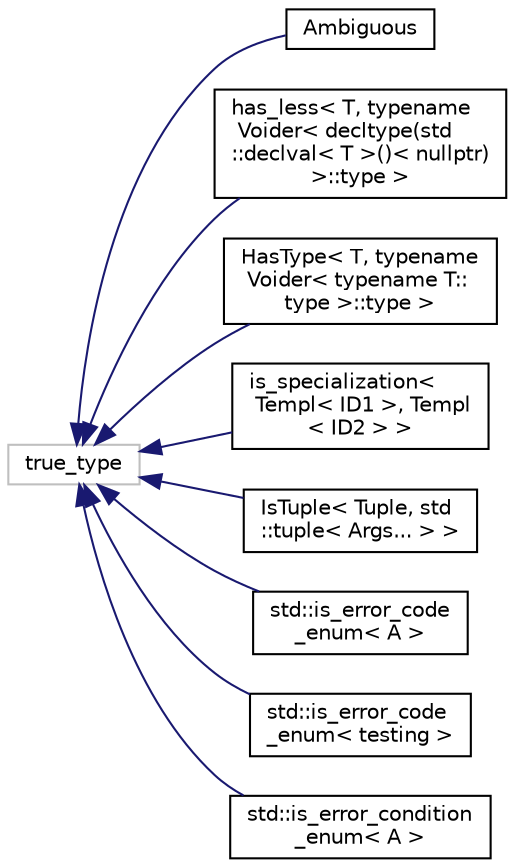 digraph "Graphical Class Hierarchy"
{
  edge [fontname="Helvetica",fontsize="10",labelfontname="Helvetica",labelfontsize="10"];
  node [fontname="Helvetica",fontsize="10",shape=record];
  rankdir="LR";
  Node760 [label="true_type",height=0.2,width=0.4,color="grey75", fillcolor="white", style="filled"];
  Node760 -> Node0 [dir="back",color="midnightblue",fontsize="10",style="solid",fontname="Helvetica"];
  Node0 [label="Ambiguous",height=0.2,width=0.4,color="black", fillcolor="white", style="filled",URL="$struct_ambiguous.html"];
  Node760 -> Node762 [dir="back",color="midnightblue",fontsize="10",style="solid",fontname="Helvetica"];
  Node762 [label="has_less\< T, typename\l Voider\< decltype(std\l::declval\< T \>()\< nullptr)\l\>::type \>",height=0.2,width=0.4,color="black", fillcolor="white", style="filled",URL="$structhas__less_3_01_t_00_01typename_01_voider_3_01decltype_07std_1_1declval_3_01_t_01_4_07_08_3_01nullptr_08_4_1_1type_01_4.html"];
  Node760 -> Node763 [dir="back",color="midnightblue",fontsize="10",style="solid",fontname="Helvetica"];
  Node763 [label="HasType\< T, typename\l Voider\< typename T::\ltype \>::type \>",height=0.2,width=0.4,color="black", fillcolor="white", style="filled",URL="$struct_has_type_3_01_t_00_01typename_01_voider_3_01typename_01_t_1_1type_01_4_1_1type_01_4.html"];
  Node760 -> Node764 [dir="back",color="midnightblue",fontsize="10",style="solid",fontname="Helvetica"];
  Node764 [label="is_specialization\<\l Templ\< ID1 \>, Templ\l\< ID2 \> \>",height=0.2,width=0.4,color="black", fillcolor="white", style="filled",URL="$structis__specialization_3_01_templ_3_01_i_d1_01_4_00_01_templ_3_01_i_d2_01_4_01_4.html"];
  Node760 -> Node765 [dir="back",color="midnightblue",fontsize="10",style="solid",fontname="Helvetica"];
  Node765 [label="IsTuple\< Tuple, std\l::tuple\< Args... \> \>",height=0.2,width=0.4,color="black", fillcolor="white", style="filled",URL="$struct_is_tuple_3_01_tuple_00_01std_1_1tuple_3_01_args_8_8_8_01_4_01_4.html"];
  Node760 -> Node766 [dir="back",color="midnightblue",fontsize="10",style="solid",fontname="Helvetica"];
  Node766 [label="std::is_error_code\l_enum\< A \>",height=0.2,width=0.4,color="black", fillcolor="white", style="filled",URL="$structstd_1_1is__error__code__enum_3_01_a_01_4.html"];
  Node760 -> Node767 [dir="back",color="midnightblue",fontsize="10",style="solid",fontname="Helvetica"];
  Node767 [label="std::is_error_code\l_enum\< testing \>",height=0.2,width=0.4,color="black", fillcolor="white", style="filled",URL="$structstd_1_1is__error__code__enum_3_01testing_01_4.html"];
  Node760 -> Node768 [dir="back",color="midnightblue",fontsize="10",style="solid",fontname="Helvetica"];
  Node768 [label="std::is_error_condition\l_enum\< A \>",height=0.2,width=0.4,color="black", fillcolor="white", style="filled",URL="$structstd_1_1is__error__condition__enum_3_01_a_01_4.html"];
}
